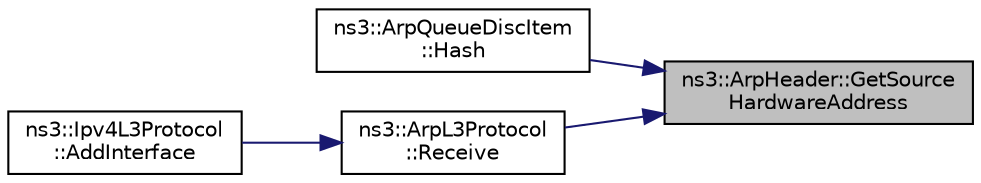 digraph "ns3::ArpHeader::GetSourceHardwareAddress"
{
 // LATEX_PDF_SIZE
  edge [fontname="Helvetica",fontsize="10",labelfontname="Helvetica",labelfontsize="10"];
  node [fontname="Helvetica",fontsize="10",shape=record];
  rankdir="RL";
  Node1 [label="ns3::ArpHeader::GetSource\lHardwareAddress",height=0.2,width=0.4,color="black", fillcolor="grey75", style="filled", fontcolor="black",tooltip="Returns the source hardware address."];
  Node1 -> Node2 [dir="back",color="midnightblue",fontsize="10",style="solid",fontname="Helvetica"];
  Node2 [label="ns3::ArpQueueDiscItem\l::Hash",height=0.2,width=0.4,color="black", fillcolor="white", style="filled",URL="$classns3_1_1_arp_queue_disc_item.html#a158cc16c4a751debdf4477e5dc715c9c",tooltip="Computes the hash of the packet's 5-tuple."];
  Node1 -> Node3 [dir="back",color="midnightblue",fontsize="10",style="solid",fontname="Helvetica"];
  Node3 [label="ns3::ArpL3Protocol\l::Receive",height=0.2,width=0.4,color="black", fillcolor="white", style="filled",URL="$classns3_1_1_arp_l3_protocol.html#a277509da885e127fb384f296f3858fef",tooltip="Receive a packet."];
  Node3 -> Node4 [dir="back",color="midnightblue",fontsize="10",style="solid",fontname="Helvetica"];
  Node4 [label="ns3::Ipv4L3Protocol\l::AddInterface",height=0.2,width=0.4,color="black", fillcolor="white", style="filled",URL="$classns3_1_1_ipv4_l3_protocol.html#ac6855eb39254f74fa30e7f23a7b100db",tooltip=" "];
}
